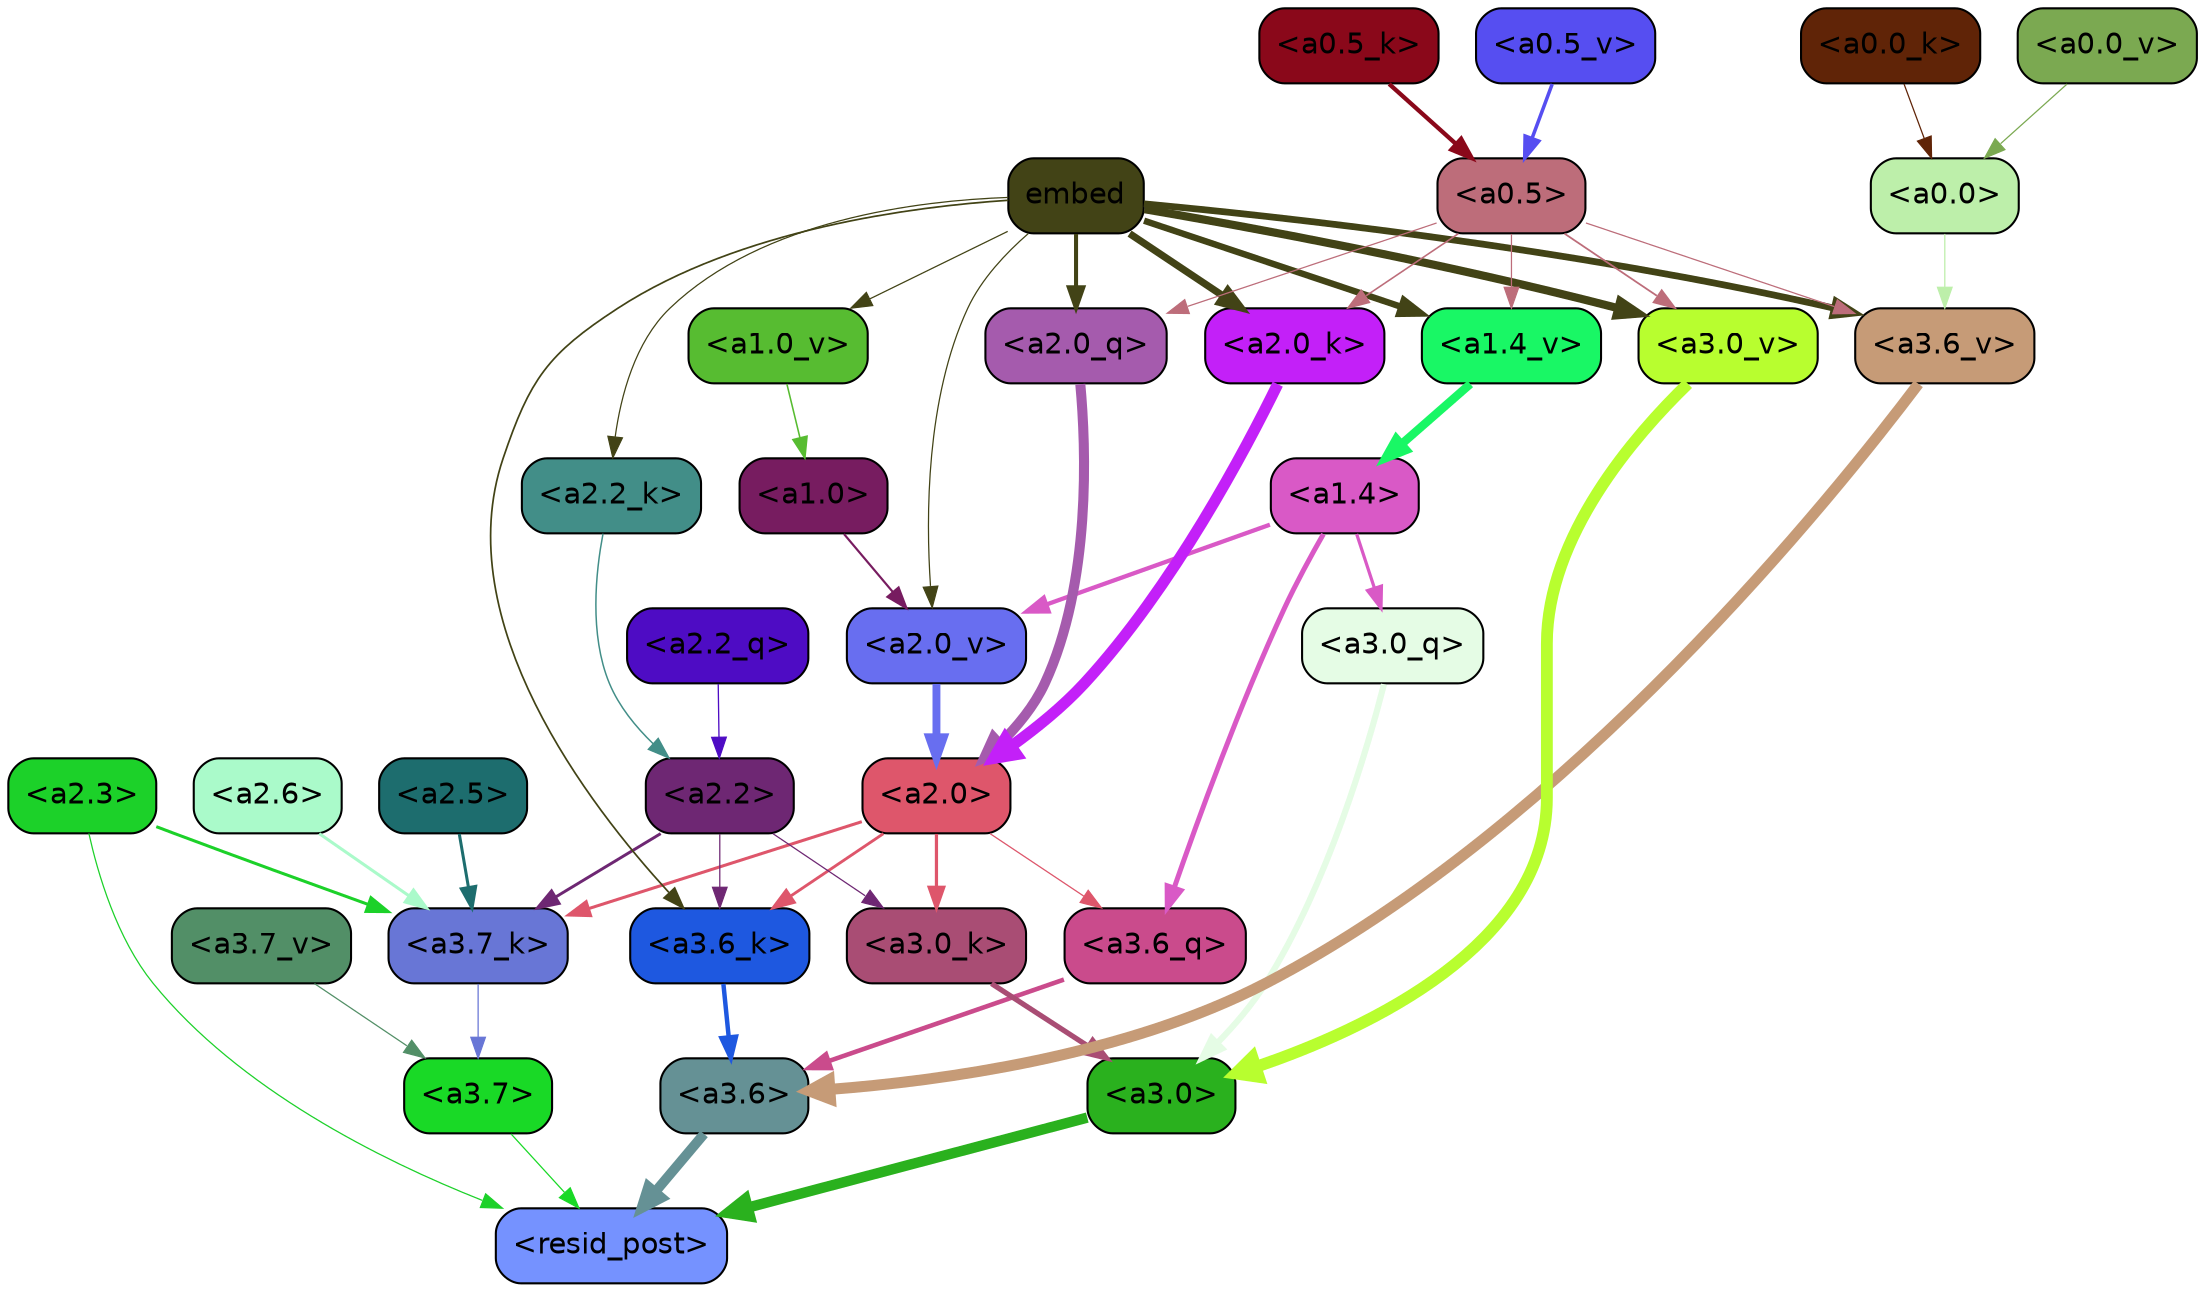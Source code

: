 strict digraph "" {
	graph [bgcolor=transparent,
		layout=dot,
		overlap=false,
		splines=true
	];
	"<a3.7>"	[color=black,
		fillcolor="#19d926",
		fontname=Helvetica,
		shape=box,
		style="filled, rounded"];
	"<resid_post>"	[color=black,
		fillcolor="#7592ff",
		fontname=Helvetica,
		shape=box,
		style="filled, rounded"];
	"<a3.7>" -> "<resid_post>"	[color="#19d926",
		penwidth=0.6];
	"<a3.6>"	[color=black,
		fillcolor="#659195",
		fontname=Helvetica,
		shape=box,
		style="filled, rounded"];
	"<a3.6>" -> "<resid_post>"	[color="#659195",
		penwidth=4.749041676521301];
	"<a3.0>"	[color=black,
		fillcolor="#2ab11e",
		fontname=Helvetica,
		shape=box,
		style="filled, rounded"];
	"<a3.0>" -> "<resid_post>"	[color="#2ab11e",
		penwidth=5.004215121269226];
	"<a2.3>"	[color=black,
		fillcolor="#1cd129",
		fontname=Helvetica,
		shape=box,
		style="filled, rounded"];
	"<a2.3>" -> "<resid_post>"	[color="#1cd129",
		penwidth=0.6];
	"<a3.7_k>"	[color=black,
		fillcolor="#6876d6",
		fontname=Helvetica,
		shape=box,
		style="filled, rounded"];
	"<a2.3>" -> "<a3.7_k>"	[color="#1cd129",
		penwidth=1.4559586644172668];
	"<a3.6_q>"	[color=black,
		fillcolor="#ca4b8c",
		fontname=Helvetica,
		shape=box,
		style="filled, rounded"];
	"<a3.6_q>" -> "<a3.6>"	[color="#ca4b8c",
		penwidth=2.199681341648102];
	"<a3.0_q>"	[color=black,
		fillcolor="#e5fce5",
		fontname=Helvetica,
		shape=box,
		style="filled, rounded"];
	"<a3.0_q>" -> "<a3.0>"	[color="#e5fce5",
		penwidth=2.9459195733070374];
	"<a3.7_k>" -> "<a3.7>"	[color="#6876d6",
		penwidth=0.6];
	"<a3.6_k>"	[color=black,
		fillcolor="#1e58e0",
		fontname=Helvetica,
		shape=box,
		style="filled, rounded"];
	"<a3.6_k>" -> "<a3.6>"	[color="#1e58e0",
		penwidth=2.13908451795578];
	"<a3.0_k>"	[color=black,
		fillcolor="#a94d74",
		fontname=Helvetica,
		shape=box,
		style="filled, rounded"];
	"<a3.0_k>" -> "<a3.0>"	[color="#a94d74",
		penwidth=2.520303964614868];
	"<a3.7_v>"	[color=black,
		fillcolor="#528f67",
		fontname=Helvetica,
		shape=box,
		style="filled, rounded"];
	"<a3.7_v>" -> "<a3.7>"	[color="#528f67",
		penwidth=0.6];
	"<a3.6_v>"	[color=black,
		fillcolor="#c69b77",
		fontname=Helvetica,
		shape=box,
		style="filled, rounded"];
	"<a3.6_v>" -> "<a3.6>"	[color="#c69b77",
		penwidth=5.297133803367615];
	"<a3.0_v>"	[color=black,
		fillcolor="#b8fe2f",
		fontname=Helvetica,
		shape=box,
		style="filled, rounded"];
	"<a3.0_v>" -> "<a3.0>"	[color="#b8fe2f",
		penwidth=5.680712580680847];
	"<a2.0>"	[color=black,
		fillcolor="#de566b",
		fontname=Helvetica,
		shape=box,
		style="filled, rounded"];
	"<a2.0>" -> "<a3.6_q>"	[color="#de566b",
		penwidth=0.6];
	"<a2.0>" -> "<a3.7_k>"	[color="#de566b",
		penwidth=1.4582423567771912];
	"<a2.0>" -> "<a3.6_k>"	[color="#de566b",
		penwidth=1.3792681694030762];
	"<a2.0>" -> "<a3.0_k>"	[color="#de566b",
		penwidth=1.5433646440505981];
	"<a1.4>"	[color=black,
		fillcolor="#d959c6",
		fontname=Helvetica,
		shape=box,
		style="filled, rounded"];
	"<a1.4>" -> "<a3.6_q>"	[color="#d959c6",
		penwidth=2.407962203025818];
	"<a1.4>" -> "<a3.0_q>"	[color="#d959c6",
		penwidth=1.5490156412124634];
	"<a2.0_v>"	[color=black,
		fillcolor="#686ef0",
		fontname=Helvetica,
		shape=box,
		style="filled, rounded"];
	"<a1.4>" -> "<a2.0_v>"	[color="#d959c6",
		penwidth=2.058677911758423];
	"<a2.6>"	[color=black,
		fillcolor="#aafaca",
		fontname=Helvetica,
		shape=box,
		style="filled, rounded"];
	"<a2.6>" -> "<a3.7_k>"	[color="#aafaca",
		penwidth=1.468173325061798];
	"<a2.5>"	[color=black,
		fillcolor="#1d6d6e",
		fontname=Helvetica,
		shape=box,
		style="filled, rounded"];
	"<a2.5>" -> "<a3.7_k>"	[color="#1d6d6e",
		penwidth=1.457568109035492];
	"<a2.2>"	[color=black,
		fillcolor="#6e2773",
		fontname=Helvetica,
		shape=box,
		style="filled, rounded"];
	"<a2.2>" -> "<a3.7_k>"	[color="#6e2773",
		penwidth=1.4199435114860535];
	"<a2.2>" -> "<a3.6_k>"	[color="#6e2773",
		penwidth=0.6];
	"<a2.2>" -> "<a3.0_k>"	[color="#6e2773",
		penwidth=0.6];
	embed	[color=black,
		fillcolor="#424316",
		fontname=Helvetica,
		shape=box,
		style="filled, rounded"];
	embed -> "<a3.6_k>"	[color="#424316",
		penwidth=0.8273519277572632];
	embed -> "<a3.6_v>"	[color="#424316",
		penwidth=3.2414157912135124];
	embed -> "<a3.0_v>"	[color="#424316",
		penwidth=3.929257571697235];
	"<a2.0_q>"	[color=black,
		fillcolor="#a55bad",
		fontname=Helvetica,
		shape=box,
		style="filled, rounded"];
	embed -> "<a2.0_q>"	[color="#424316",
		penwidth=1.9435837268829346];
	"<a2.2_k>"	[color=black,
		fillcolor="#428e88",
		fontname=Helvetica,
		shape=box,
		style="filled, rounded"];
	embed -> "<a2.2_k>"	[color="#424316",
		penwidth=0.6];
	"<a2.0_k>"	[color=black,
		fillcolor="#c320f8",
		fontname=Helvetica,
		shape=box,
		style="filled, rounded"];
	embed -> "<a2.0_k>"	[color="#424316",
		penwidth=3.4579111337661743];
	embed -> "<a2.0_v>"	[color="#424316",
		penwidth=0.6];
	"<a1.4_v>"	[color=black,
		fillcolor="#19f765",
		fontname=Helvetica,
		shape=box,
		style="filled, rounded"];
	embed -> "<a1.4_v>"	[color="#424316",
		penwidth=3.0905416011810303];
	"<a1.0_v>"	[color=black,
		fillcolor="#57bc31",
		fontname=Helvetica,
		shape=box,
		style="filled, rounded"];
	embed -> "<a1.0_v>"	[color="#424316",
		penwidth=0.6];
	"<a0.5>"	[color=black,
		fillcolor="#bd6d7a",
		fontname=Helvetica,
		shape=box,
		style="filled, rounded"];
	"<a0.5>" -> "<a3.6_v>"	[color="#bd6d7a",
		penwidth=0.6];
	"<a0.5>" -> "<a3.0_v>"	[color="#bd6d7a",
		penwidth=0.8535017371177673];
	"<a0.5>" -> "<a2.0_q>"	[color="#bd6d7a",
		penwidth=0.6];
	"<a0.5>" -> "<a2.0_k>"	[color="#bd6d7a",
		penwidth=0.7646331787109375];
	"<a0.5>" -> "<a1.4_v>"	[color="#bd6d7a",
		penwidth=0.6];
	"<a0.0>"	[color=black,
		fillcolor="#bdefaa",
		fontname=Helvetica,
		shape=box,
		style="filled, rounded"];
	"<a0.0>" -> "<a3.6_v>"	[color="#bdefaa",
		penwidth=0.6];
	"<a2.2_q>"	[color=black,
		fillcolor="#4e0cc4",
		fontname=Helvetica,
		shape=box,
		style="filled, rounded"];
	"<a2.2_q>" -> "<a2.2>"	[color="#4e0cc4",
		penwidth=0.6301735639572144];
	"<a2.0_q>" -> "<a2.0>"	[color="#a55bad",
		penwidth=4.832814455032349];
	"<a2.2_k>" -> "<a2.2>"	[color="#428e88",
		penwidth=0.7200896441936493];
	"<a2.0_k>" -> "<a2.0>"	[color="#c320f8",
		penwidth=5.423068851232529];
	"<a2.0_v>" -> "<a2.0>"	[color="#686ef0",
		penwidth=3.7890332341194153];
	"<a1.0>"	[color=black,
		fillcolor="#771c60",
		fontname=Helvetica,
		shape=box,
		style="filled, rounded"];
	"<a1.0>" -> "<a2.0_v>"	[color="#771c60",
		penwidth=1.041085124015808];
	"<a1.4_v>" -> "<a1.4>"	[color="#19f765",
		penwidth=4.065267086029053];
	"<a1.0_v>" -> "<a1.0>"	[color="#57bc31",
		penwidth=0.7517843246459961];
	"<a0.5_k>"	[color=black,
		fillcolor="#8a081a",
		fontname=Helvetica,
		shape=box,
		style="filled, rounded"];
	"<a0.5_k>" -> "<a0.5>"	[color="#8a081a",
		penwidth=2.067288637161255];
	"<a0.0_k>"	[color=black,
		fillcolor="#602407",
		fontname=Helvetica,
		shape=box,
		style="filled, rounded"];
	"<a0.0_k>" -> "<a0.0>"	[color="#602407",
		penwidth=0.6];
	"<a0.5_v>"	[color=black,
		fillcolor="#564ef1",
		fontname=Helvetica,
		shape=box,
		style="filled, rounded"];
	"<a0.5_v>" -> "<a0.5>"	[color="#564ef1",
		penwidth=1.6968014240264893];
	"<a0.0_v>"	[color=black,
		fillcolor="#7ba951",
		fontname=Helvetica,
		shape=box,
		style="filled, rounded"];
	"<a0.0_v>" -> "<a0.0>"	[color="#7ba951",
		penwidth=0.6];
}
